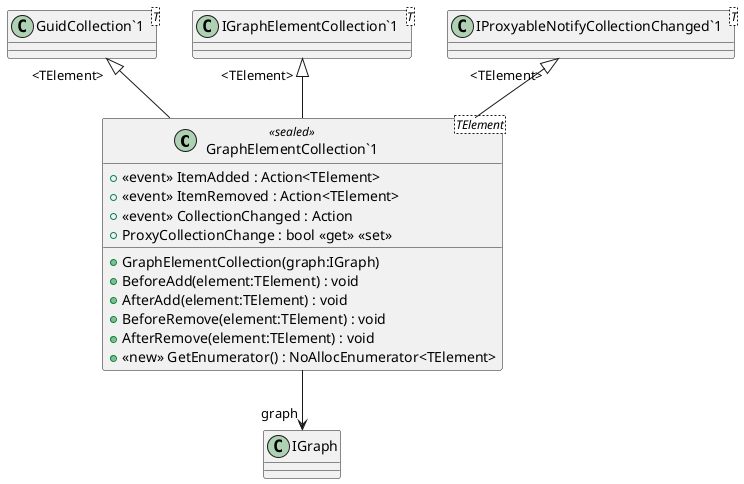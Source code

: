 @startuml
class "GraphElementCollection`1"<TElement> <<sealed>> {
    + GraphElementCollection(graph:IGraph)
    +  <<event>> ItemAdded : Action<TElement> 
    +  <<event>> ItemRemoved : Action<TElement> 
    +  <<event>> CollectionChanged : Action 
    + ProxyCollectionChange : bool <<get>> <<set>>
    + BeforeAdd(element:TElement) : void
    + AfterAdd(element:TElement) : void
    + BeforeRemove(element:TElement) : void
    + AfterRemove(element:TElement) : void
    + <<new>> GetEnumerator() : NoAllocEnumerator<TElement>
}
class "GuidCollection`1"<T> {
}
class "IGraphElementCollection`1"<T> {
}
class "IProxyableNotifyCollectionChanged`1"<T> {
}
"GuidCollection`1" "<TElement>" <|-- "GraphElementCollection`1"
"IGraphElementCollection`1" "<TElement>" <|-- "GraphElementCollection`1"
"IProxyableNotifyCollectionChanged`1" "<TElement>" <|-- "GraphElementCollection`1"
"GraphElementCollection`1" --> "graph" IGraph
@enduml
